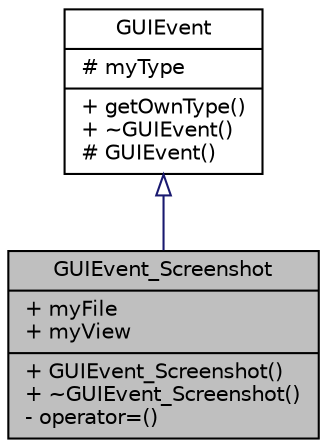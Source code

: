 digraph "GUIEvent_Screenshot"
{
  edge [fontname="Helvetica",fontsize="10",labelfontname="Helvetica",labelfontsize="10"];
  node [fontname="Helvetica",fontsize="10",shape=record];
  Node0 [label="{GUIEvent_Screenshot\n|+ myFile\l+ myView\l|+ GUIEvent_Screenshot()\l+ ~GUIEvent_Screenshot()\l- operator=()\l}",height=0.2,width=0.4,color="black", fillcolor="grey75", style="filled", fontcolor="black"];
  Node1 -> Node0 [dir="back",color="midnightblue",fontsize="10",style="solid",arrowtail="onormal",fontname="Helvetica"];
  Node1 [label="{GUIEvent\n|# myType\l|+ getOwnType()\l+ ~GUIEvent()\l# GUIEvent()\l}",height=0.2,width=0.4,color="black", fillcolor="white", style="filled",URL="$d2/d6a/class_g_u_i_event.html"];
}
